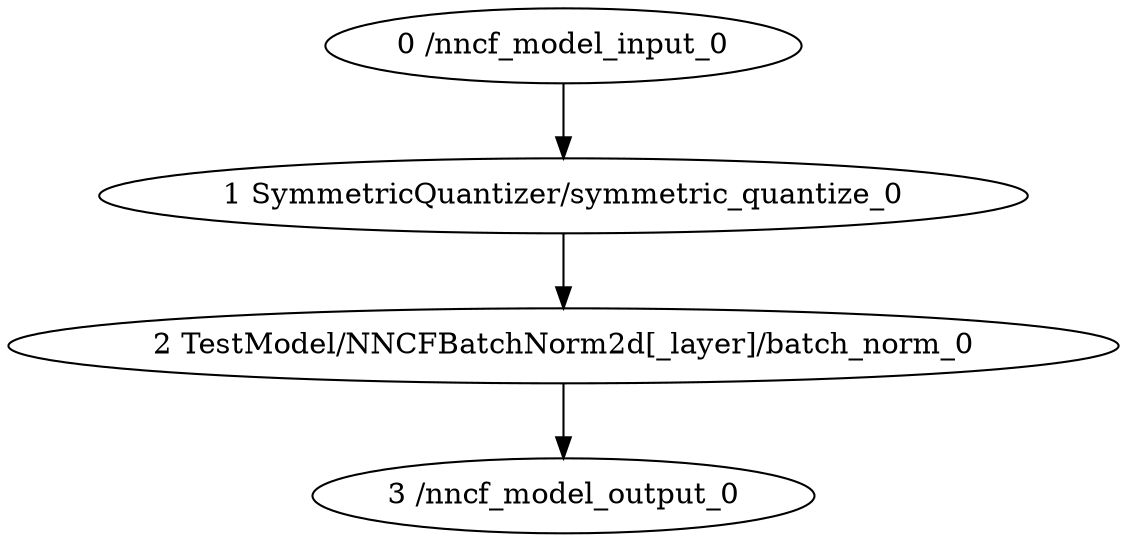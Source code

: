 strict digraph  {
"0 /nncf_model_input_0" [id=0, type=nncf_model_input];
"1 SymmetricQuantizer/symmetric_quantize_0" [id=1, type=symmetric_quantize];
"2 TestModel/NNCFBatchNorm2d[_layer]/batch_norm_0" [id=2, type=batch_norm];
"3 /nncf_model_output_0" [id=3, type=nncf_model_output];
"0 /nncf_model_input_0" -> "1 SymmetricQuantizer/symmetric_quantize_0";
"1 SymmetricQuantizer/symmetric_quantize_0" -> "2 TestModel/NNCFBatchNorm2d[_layer]/batch_norm_0";
"2 TestModel/NNCFBatchNorm2d[_layer]/batch_norm_0" -> "3 /nncf_model_output_0";
}
